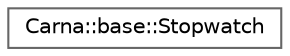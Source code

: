 digraph "Graphical Class Hierarchy"
{
 // LATEX_PDF_SIZE
  bgcolor="transparent";
  edge [fontname=Helvetica,fontsize=10,labelfontname=Helvetica,labelfontsize=10];
  node [fontname=Helvetica,fontsize=10,shape=box,height=0.2,width=0.4];
  rankdir="LR";
  Node0 [id="Node000000",label="Carna::base::Stopwatch",height=0.2,width=0.4,color="grey40", fillcolor="white", style="filled",URL="$classCarna_1_1base_1_1Stopwatch.html",tooltip="Implements stopwatch using the robust wallclock time from OMP that most compilers support."];
}
